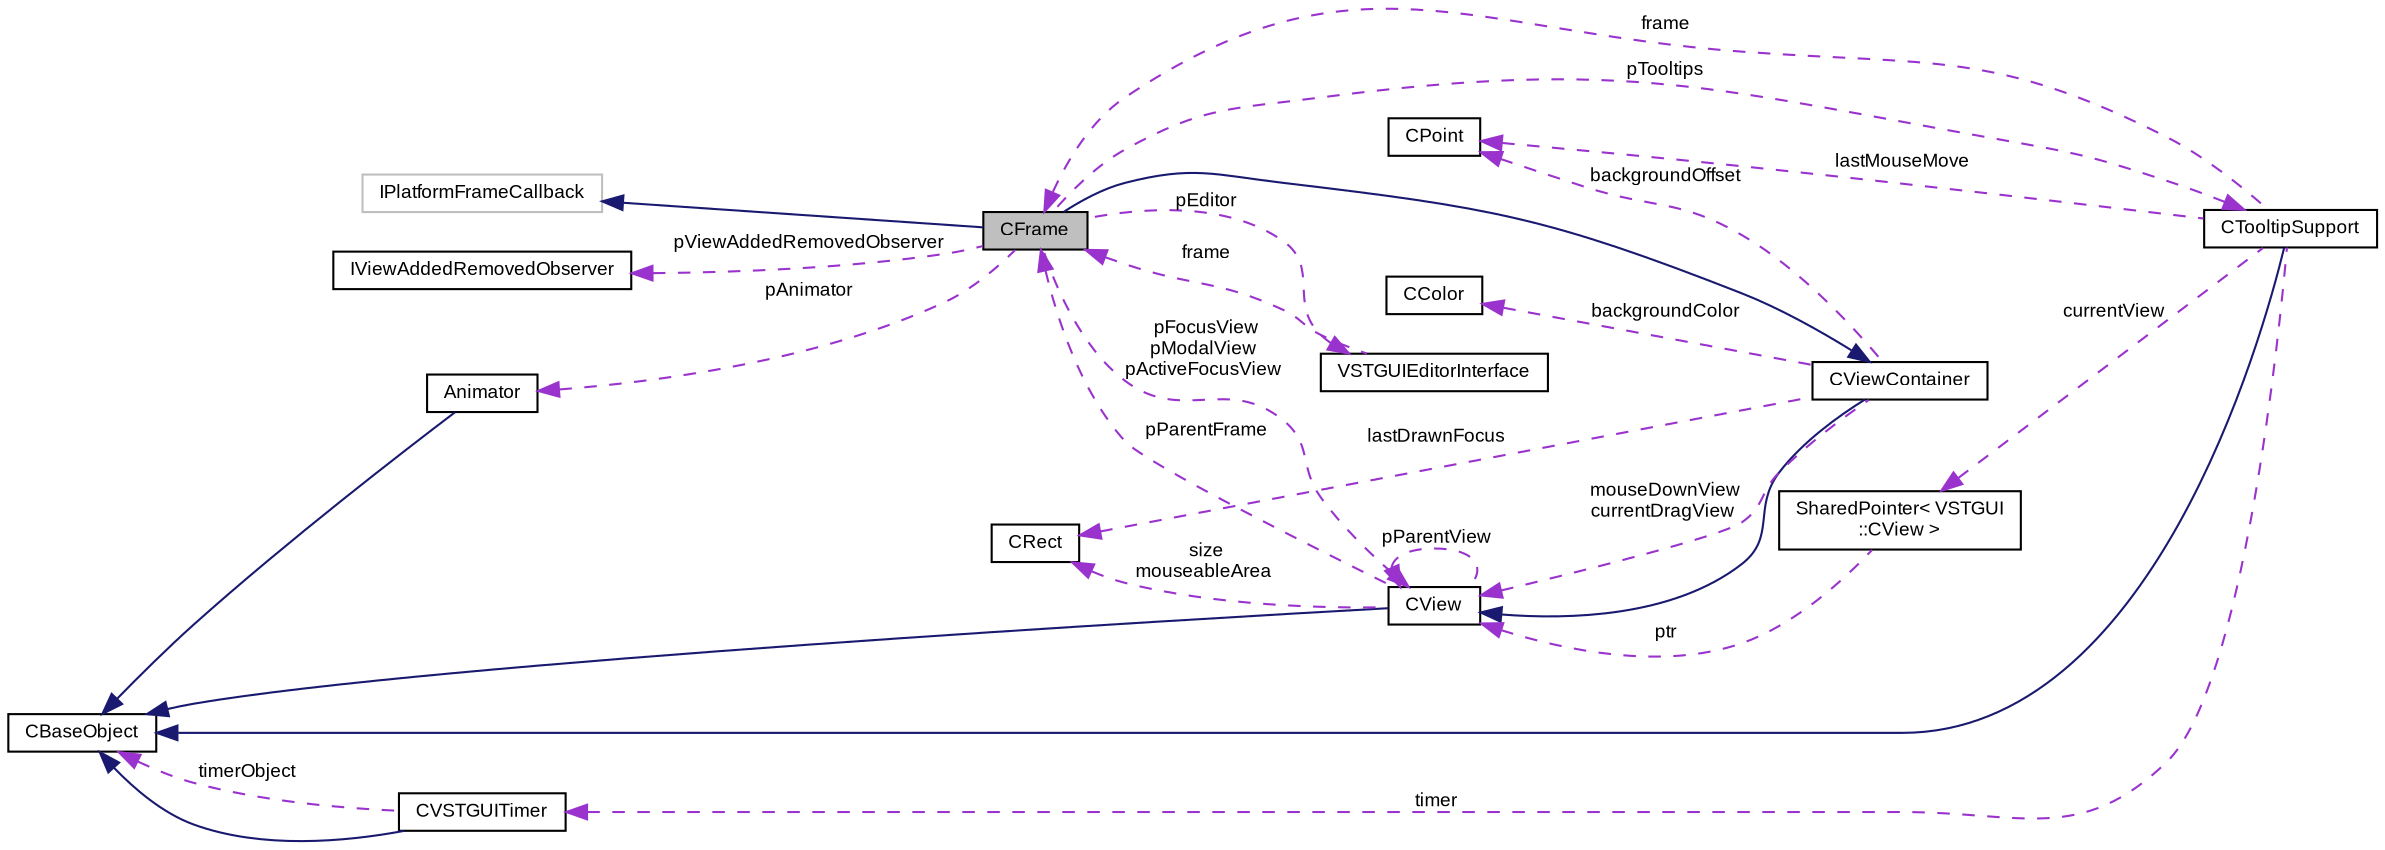 digraph "CFrame"
{
  bgcolor="transparent";
  edge [fontname="Arial",fontsize="9",labelfontname="Arial",labelfontsize="9"];
  node [fontname="Arial",fontsize="9",shape=record];
  rankdir="LR";
  Node1 [label="CFrame",height=0.2,width=0.4,color="black", fillcolor="grey75", style="filled" fontcolor="black"];
  Node2 -> Node1 [dir="back",color="midnightblue",fontsize="9",style="solid",fontname="Arial"];
  Node2 [label="CViewContainer",height=0.2,width=0.4,color="black",URL="$class_v_s_t_g_u_i_1_1_c_view_container.html",tooltip="Container Class of CView objects. "];
  Node3 -> Node2 [dir="back",color="midnightblue",fontsize="9",style="solid",fontname="Arial"];
  Node3 [label="CView",height=0.2,width=0.4,color="black",URL="$class_v_s_t_g_u_i_1_1_c_view.html",tooltip="Base Class of all view objects. "];
  Node4 -> Node3 [dir="back",color="midnightblue",fontsize="9",style="solid",fontname="Arial"];
  Node4 [label="CBaseObject",height=0.2,width=0.4,color="black",URL="$class_v_s_t_g_u_i_1_1_c_base_object.html",tooltip="Base Object with reference counter. "];
  Node1 -> Node3 [dir="back",color="darkorchid3",fontsize="9",style="dashed",label=" pParentFrame" ,fontname="Arial"];
  Node3 -> Node3 [dir="back",color="darkorchid3",fontsize="9",style="dashed",label=" pParentView" ,fontname="Arial"];
  Node5 -> Node3 [dir="back",color="darkorchid3",fontsize="9",style="dashed",label=" size\nmouseableArea" ,fontname="Arial"];
  Node5 [label="CRect",height=0.2,width=0.4,color="black",URL="$struct_v_s_t_g_u_i_1_1_c_rect.html",tooltip="Rect structure. "];
  Node3 -> Node2 [dir="back",color="darkorchid3",fontsize="9",style="dashed",label=" mouseDownView\ncurrentDragView" ,fontname="Arial"];
  Node6 -> Node2 [dir="back",color="darkorchid3",fontsize="9",style="dashed",label=" backgroundOffset" ,fontname="Arial"];
  Node6 [label="CPoint",height=0.2,width=0.4,color="black",URL="$struct_v_s_t_g_u_i_1_1_c_point.html",tooltip="Point structure. "];
  Node7 -> Node2 [dir="back",color="darkorchid3",fontsize="9",style="dashed",label=" backgroundColor" ,fontname="Arial"];
  Node7 [label="CColor",height=0.2,width=0.4,color="black",URL="$struct_v_s_t_g_u_i_1_1_c_color.html",tooltip="RGBA Color structure. "];
  Node5 -> Node2 [dir="back",color="darkorchid3",fontsize="9",style="dashed",label=" lastDrawnFocus" ,fontname="Arial"];
  Node8 -> Node1 [dir="back",color="midnightblue",fontsize="9",style="solid",fontname="Arial"];
  Node8 [label="IPlatformFrameCallback",height=0.2,width=0.4,color="grey75"];
  Node9 -> Node1 [dir="back",color="darkorchid3",fontsize="9",style="dashed",label=" pViewAddedRemovedObserver" ,fontname="Arial"];
  Node9 [label="IViewAddedRemovedObserver",height=0.2,width=0.4,color="black",URL="$class_v_s_t_g_u_i_1_1_i_view_added_removed_observer.html",tooltip="view added removed observer interface for CFrame "];
  Node3 -> Node1 [dir="back",color="darkorchid3",fontsize="9",style="dashed",label=" pFocusView\npModalView\npActiveFocusView" ,fontname="Arial"];
  Node10 -> Node1 [dir="back",color="darkorchid3",fontsize="9",style="dashed",label=" pAnimator" ,fontname="Arial"];
  Node10 [label="Animator",height=0.2,width=0.4,color="black",URL="$class_v_s_t_g_u_i_1_1_animation_1_1_animator.html",tooltip="Animation runner. "];
  Node4 -> Node10 [dir="back",color="midnightblue",fontsize="9",style="solid",fontname="Arial"];
  Node11 -> Node1 [dir="back",color="darkorchid3",fontsize="9",style="dashed",label=" pTooltips" ,fontname="Arial"];
  Node11 [label="CTooltipSupport",height=0.2,width=0.4,color="black",URL="$class_v_s_t_g_u_i_1_1_c_tooltip_support.html",tooltip="Generic Tooltip Support class. "];
  Node4 -> Node11 [dir="back",color="midnightblue",fontsize="9",style="solid",fontname="Arial"];
  Node1 -> Node11 [dir="back",color="darkorchid3",fontsize="9",style="dashed",label=" frame" ,fontname="Arial"];
  Node6 -> Node11 [dir="back",color="darkorchid3",fontsize="9",style="dashed",label=" lastMouseMove" ,fontname="Arial"];
  Node12 -> Node11 [dir="back",color="darkorchid3",fontsize="9",style="dashed",label=" timer" ,fontname="Arial"];
  Node12 [label="CVSTGUITimer",height=0.2,width=0.4,color="black",URL="$class_v_s_t_g_u_i_1_1_c_v_s_t_g_u_i_timer.html",tooltip="A timer class, which posts timer messages to CBaseObjects. "];
  Node4 -> Node12 [dir="back",color="midnightblue",fontsize="9",style="solid",fontname="Arial"];
  Node4 -> Node12 [dir="back",color="darkorchid3",fontsize="9",style="dashed",label=" timerObject" ,fontname="Arial"];
  Node13 -> Node11 [dir="back",color="darkorchid3",fontsize="9",style="dashed",label=" currentView" ,fontname="Arial"];
  Node13 [label="SharedPointer\< VSTGUI\l::CView \>",height=0.2,width=0.4,color="black",URL="$class_v_s_t_g_u_i_1_1_shared_pointer.html"];
  Node3 -> Node13 [dir="back",color="darkorchid3",fontsize="9",style="dashed",label=" ptr" ,fontname="Arial"];
  Node14 -> Node1 [dir="back",color="darkorchid3",fontsize="9",style="dashed",label=" pEditor" ,fontname="Arial"];
  Node14 [label="VSTGUIEditorInterface",height=0.2,width=0.4,color="black",URL="$class_v_s_t_g_u_i_1_1_v_s_t_g_u_i_editor_interface.html"];
  Node1 -> Node14 [dir="back",color="darkorchid3",fontsize="9",style="dashed",label=" frame" ,fontname="Arial"];
}

